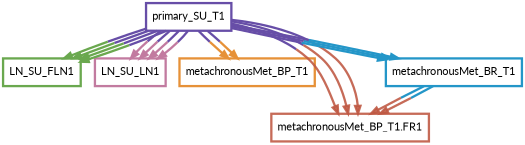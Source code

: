 digraph  {
dpi=600;size=3.5;
LN_SU_FLN1 [color="#6aa84fff", fillcolor=white, fontname=Lato, penwidth="3.0", shape=box];
LN_SU_LN1 [color="#c27ba0ff", fillcolor=white, fontname=Lato, penwidth="3.0", shape=box];
metachronousMet_BP_T1 [color="#e69138ff", fillcolor=white, fontname=Lato, penwidth="3.0", shape=box];
"metachronousMet_BP_T1.FR1" [color="#be5742e1", fillcolor=white, fontname=Lato, penwidth="3.0", shape=box];
metachronousMet_BR_T1 [color="#2496c8ff", fillcolor=white, fontname=Lato, penwidth="3.0", shape=box];
primary_SU_T1 [color="#674ea7ff", fillcolor=white, fontname=Lato, penwidth="3.0", shape=box];
metachronousMet_BR_T1 -> "metachronousMet_BP_T1.FR1"  [color="#2496c8ff;0.5:#be5742e1", key=0, penwidth=3];
metachronousMet_BR_T1 -> "metachronousMet_BP_T1.FR1"  [color="#2496c8ff;0.5:#be5742e1", key=1, penwidth=3];
primary_SU_T1 -> LN_SU_FLN1  [color="#674ea7ff;0.5:#6aa84fff", key=0, penwidth=3];
primary_SU_T1 -> LN_SU_FLN1  [color="#674ea7ff;0.5:#6aa84fff", key=1, penwidth=3];
primary_SU_T1 -> LN_SU_FLN1  [color="#674ea7ff;0.5:#6aa84fff", key=2, penwidth=3];
primary_SU_T1 -> LN_SU_FLN1  [color="#674ea7ff;0.5:#6aa84fff", key=3, penwidth=3];
primary_SU_T1 -> LN_SU_LN1  [color="#674ea7ff;0.5:#c27ba0ff", key=0, penwidth=3];
primary_SU_T1 -> LN_SU_LN1  [color="#674ea7ff;0.5:#c27ba0ff", key=1, penwidth=3];
primary_SU_T1 -> LN_SU_LN1  [color="#674ea7ff;0.5:#c27ba0ff", key=2, penwidth=3];
primary_SU_T1 -> LN_SU_LN1  [color="#674ea7ff;0.5:#c27ba0ff", key=3, penwidth=3];
primary_SU_T1 -> metachronousMet_BP_T1  [color="#674ea7ff;0.5:#e69138ff", key=0, penwidth=3];
primary_SU_T1 -> metachronousMet_BP_T1  [color="#674ea7ff;0.5:#e69138ff", key=1, penwidth=3];
primary_SU_T1 -> "metachronousMet_BP_T1.FR1"  [color="#674ea7ff;0.5:#be5742e1", key=0, penwidth=3];
primary_SU_T1 -> "metachronousMet_BP_T1.FR1"  [color="#674ea7ff;0.5:#be5742e1", key=1, penwidth=3];
primary_SU_T1 -> "metachronousMet_BP_T1.FR1"  [color="#674ea7ff;0.5:#be5742e1", key=2, penwidth=3];
primary_SU_T1 -> metachronousMet_BR_T1  [color="#674ea7ff;0.5:#2496c8ff", key=0, penwidth=3];
primary_SU_T1 -> metachronousMet_BR_T1  [color="#674ea7ff;0.5:#2496c8ff", key=1, penwidth=3];
primary_SU_T1 -> metachronousMet_BR_T1  [color="#674ea7ff;0.5:#2496c8ff", key=2, penwidth=3];
}
